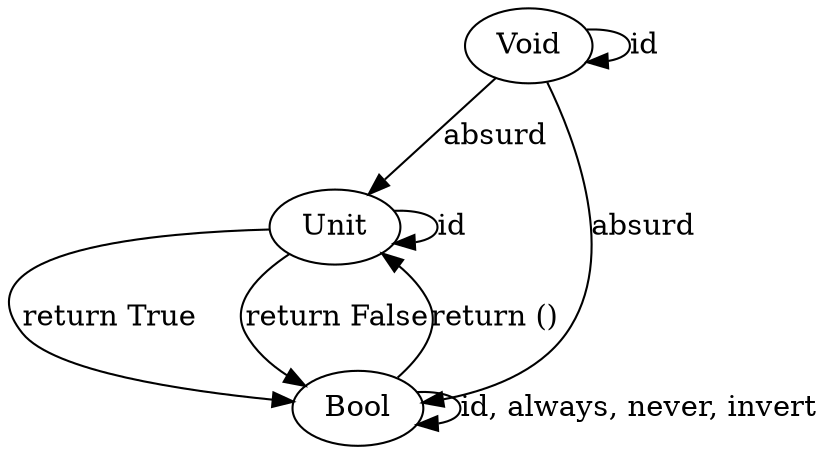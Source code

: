 digraph {

Void -> Void [label="id"]
Void -> Unit [label="absurd"]
Void -> Bool [label="absurd"]

Unit -> Unit [label="id"]
Unit -> Bool [label="return True"]
Unit -> Bool [label="return False"]

Bool -> Bool [label="id, always, never, invert"]
Bool -> Unit [label="return ()"]

}
